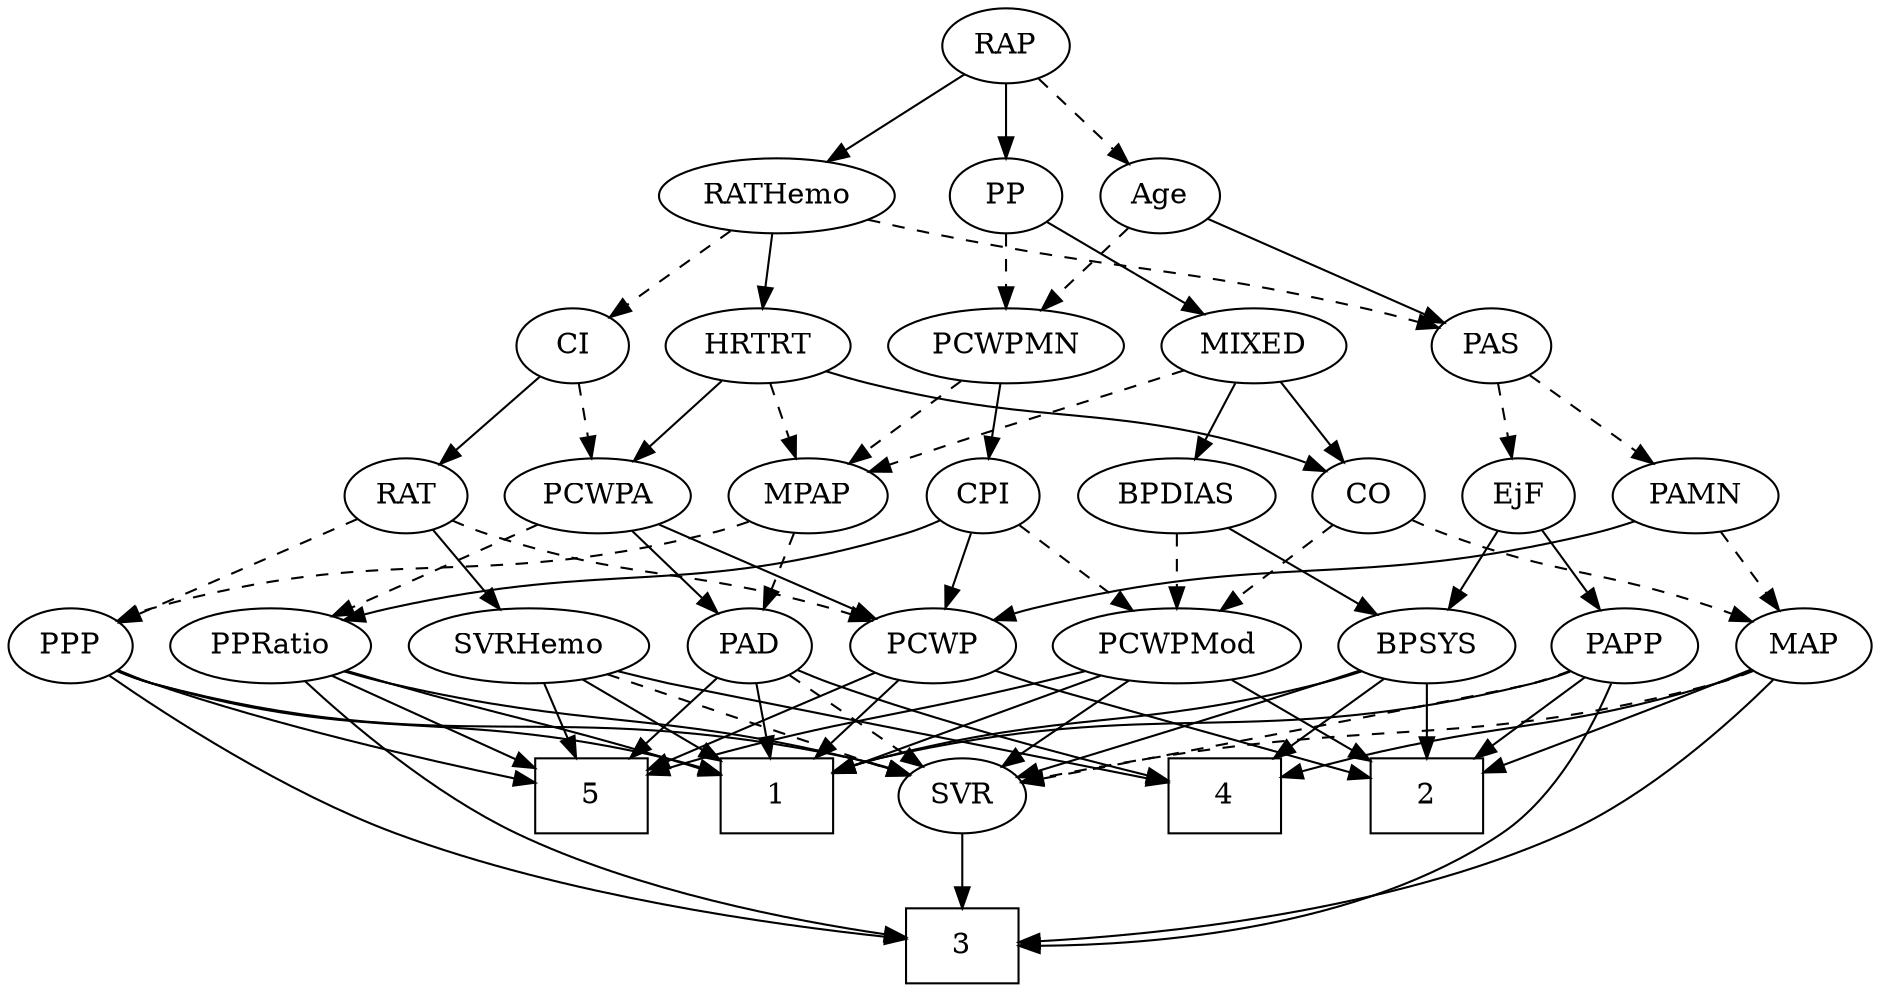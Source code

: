 strict digraph {
	graph [bb="0,0,810.55,468"];
	node [label="\N"];
	1	[height=0.5,
		pos="327,90",
		shape=box,
		width=0.75];
	2	[height=0.5,
		pos="612,90",
		shape=box,
		width=0.75];
	3	[height=0.5,
		pos="410,18",
		shape=box,
		width=0.75];
	4	[height=0.5,
		pos="521,90",
		shape=box,
		width=0.75];
	5	[height=0.5,
		pos="243,90",
		shape=box,
		width=0.75];
	Age	[height=0.5,
		pos="498,378",
		width=0.75];
	PAS	[height=0.5,
		pos="645,306",
		width=0.75];
	Age -> PAS	[pos="e,623.6,317.19 519.38,366.82 544.41,354.9 586.08,335.06 614.51,321.52",
		style=solid];
	PCWPMN	[height=0.5,
		pos="426,306",
		width=1.3902];
	Age -> PCWPMN	[pos="e,442.56,323.1 483.43,362.83 473.81,353.49 460.99,341.02 449.9,330.24",
		style=dashed];
	EjF	[height=0.5,
		pos="663,234",
		width=0.75];
	BPSYS	[height=0.5,
		pos="612,162",
		width=1.0471];
	EjF -> BPSYS	[pos="e,624,179.47 651.68,217.46 645.33,208.74 637.25,197.65 630.04,187.76",
		style=solid];
	PAPP	[height=0.5,
		pos="700,162",
		width=0.88464];
	EjF -> PAPP	[pos="e,691.21,179.63 671.58,216.76 676,208.4 681.49,198.02 686.47,188.61",
		style=solid];
	RAP	[height=0.5,
		pos="426,450",
		width=0.77632];
	RAP -> Age	[pos="e,483.1,393.49 440.92,434.5 450.96,424.73 464.38,411.69 475.68,400.7",
		style=dashed];
	RATHemo	[height=0.5,
		pos="325,378",
		width=1.3721];
	RAP -> RATHemo	[pos="e,346.92,394.19 407.48,436.16 392.93,426.08 372.36,411.83 355.41,400.08",
		style=solid];
	PP	[height=0.5,
		pos="426,378",
		width=0.75];
	RAP -> PP	[pos="e,426,396.1 426,431.7 426,423.98 426,414.71 426,406.11",
		style=solid];
	MIXED	[height=0.5,
		pos="534,306",
		width=1.1193];
	MPAP	[height=0.5,
		pos="337,234",
		width=0.97491];
	MIXED -> MPAP	[pos="e,363.94,245.58 503.16,294.3 497.14,292.21 490.87,290.03 485,288 438.78,271.98 426.93,268.82 381,252 378.49,251.08 375.91,250.12 \
373.31,249.14",
		style=dashed];
	CO	[height=0.5,
		pos="591,234",
		width=0.75];
	MIXED -> CO	[pos="e,578.63,250.19 547.22,288.76 554.62,279.68 563.97,268.19 572.13,258.18",
		style=solid];
	BPDIAS	[height=0.5,
		pos="504,234",
		width=1.1735];
	MIXED -> BPDIAS	[pos="e,511.2,251.79 526.74,288.05 523.27,279.97 519.05,270.12 515.19,261.11",
		style=solid];
	PAD	[height=0.5,
		pos="317,162",
		width=0.79437];
	MPAP -> PAD	[pos="e,321.8,179.79 332.16,216.05 329.9,208.14 327.15,198.54 324.63,189.69",
		style=dashed];
	PPP	[height=0.5,
		pos="27,162",
		width=0.75];
	MPAP -> PPP	[pos="e,47.536,173.93 310.78,221.82 305,219.65 298.85,217.57 293,216 193.06,189.2 161.9,210.4 63,180 61.068,179.41 59.107,178.73 57.149,\
177.99",
		style=dashed];
	BPSYS -> 1	[pos="e,354.48,102.01 583.4,149.82 577.38,147.71 571.03,145.64 565,144 481.24,121.16 456.68,131.13 373,108 370.06,107.19 367.04,106.27 \
364.02,105.29",
		style=solid];
	BPSYS -> 2	[pos="e,612,108.1 612,143.7 612,135.98 612,126.71 612,118.11",
		style=solid];
	BPSYS -> 4	[pos="e,543.15,108.04 592.7,146.15 580.69,136.92 564.98,124.83 551.33,114.33",
		style=solid];
	SVR	[height=0.5,
		pos="410,90",
		width=0.77632];
	BPSYS -> SVR	[pos="e,434.21,99.131 582.95,150.4 577.01,148.26 570.81,146.04 565,144 523.36,129.35 475.24,112.99 443.8,102.37",
		style=solid];
	PAD -> 1	[pos="e,324.53,108.28 319.42,144.05 320.52,136.35 321.85,127.03 323.09,118.36",
		style=solid];
	PAD -> 4	[pos="e,493.94,98.628 339.33,150.51 344.44,148.25 349.87,145.96 355,144 398.67,127.32 450.1,111.47 484.01,101.52",
		style=solid];
	PAD -> 5	[pos="e,261.19,108.2 301.67,146.5 292.1,137.45 279.56,125.59 268.53,115.15",
		style=solid];
	PAD -> SVR	[pos="e,392.44,104.22 334.93,147.5 348.92,136.98 368.53,122.22 384.2,110.42",
		style=dashed];
	PCWPMod	[height=0.5,
		pos="504,162",
		width=1.4443];
	CO -> PCWPMod	[pos="e,523.77,178.91 574.23,219.5 562.17,209.81 545.65,196.51 531.66,185.26",
		style=dashed];
	MAP	[height=0.5,
		pos="780,162",
		width=0.84854];
	CO -> MAP	[pos="e,756.65,173.65 612.11,222.45 616.95,220.19 622.11,217.92 627,216 676.47,196.61 691.24,198.64 741,180 743.08,179.22 745.21,178.39 \
747.35,177.53",
		style=dashed];
	PAS -> EjF	[pos="e,658.68,251.79 649.36,288.05 651.39,280.14 653.86,270.54 656.14,261.69",
		style=dashed];
	PAMN	[height=0.5,
		pos="744,234",
		width=1.011];
	PAS -> PAMN	[pos="e,723.91,249.2 663.16,292.16 677.8,281.81 698.65,267.06 715.51,255.14",
		style=dashed];
	PAMN -> MAP	[pos="e,771.53,179.47 752.53,216.41 756.84,208.04 762.15,197.71 766.95,188.37",
		style=dashed];
	PCWP	[height=0.5,
		pos="399,162",
		width=0.97491];
	PAMN -> PCWP	[pos="e,425.2,174.25 717.18,221.76 711.27,219.6 704.99,217.53 699,216 587.69,187.52 554.2,208.89 443,180 440.34,179.31 437.63,178.51 434.91,\
177.64",
		style=solid];
	RATHemo -> PAS	[pos="e,620.68,314.17 363.38,366.48 372.11,364.22 381.35,361.94 390,360 475.15,340.95 497.96,343.55 583,324 592.09,321.91 601.85,319.37 \
610.87,316.9",
		style=dashed];
	CI	[height=0.5,
		pos="233,306",
		width=0.75];
	RATHemo -> CI	[pos="e,250.27,320.14 304.58,361.46 290.95,351.09 272.93,337.38 258.38,326.31",
		style=dashed];
	HRTRT	[height=0.5,
		pos="318,306",
		width=1.1013];
	RATHemo -> HRTRT	[pos="e,319.71,324.1 323.27,359.7 322.5,351.98 321.57,342.71 320.71,334.11",
		style=solid];
	CPI	[height=0.5,
		pos="417,234",
		width=0.75];
	CPI -> PCWPMod	[pos="e,484.23,178.91 433.77,219.5 445.83,209.81 462.35,196.51 476.34,185.26",
		style=dashed];
	PPRatio	[height=0.5,
		pos="112,162",
		width=1.1013];
	CPI -> PPRatio	[pos="e,141.55,174.17 396.46,222.1 391.5,219.81 386.15,217.6 381,216 286.4,186.56 257.05,204.33 161,180 157.81,179.19 154.54,178.27 151.27,\
177.28",
		style=solid];
	CPI -> PCWP	[pos="e,403.44,180.28 412.64,216.05 410.64,208.26 408.21,198.82 405.96,190.08",
		style=solid];
	RAT	[height=0.5,
		pos="155,234",
		width=0.75827];
	SVRHemo	[height=0.5,
		pos="220,162",
		width=1.3902];
	RAT -> SVRHemo	[pos="e,204.87,179.29 168.78,218.15 177.22,209.07 188.2,197.24 197.84,186.87",
		style=solid];
	RAT -> PPP	[pos="e,47.187,174.04 134.72,221.91 113.56,210.34 80.188,192.09 56.195,178.97",
		style=dashed];
	RAT -> PCWP	[pos="e,372.23,174.09 175.99,222.12 180.84,219.88 186.03,217.7 191,216 261.63,191.92 283.54,201.51 355,180 357.56,179.23 360.18,178.38 \
362.81,177.48",
		style=dashed];
	SVR -> 3	[pos="e,410,36.104 410,71.697 410,63.983 410,54.712 410,46.112",
		style=solid];
	PCWPMod -> 1	[pos="e,354.19,101.75 471.12,148 440.59,135.92 395.2,117.97 363.55,105.45",
		style=solid];
	PCWPMod -> 2	[pos="e,585.58,108.13 527.43,145.81 541.88,136.45 560.68,124.26 576.88,113.76",
		style=solid];
	PCWPMod -> 5	[pos="e,270.25,101.22 465.01,149.89 457.71,147.88 450.13,145.84 443,144 375.77,126.68 357.6,127.62 291,108 287.4,106.94 283.67,105.76 \
279.95,104.53",
		style=solid];
	PCWPMod -> SVR	[pos="e,427.65,104.14 483.14,145.46 469.21,135.09 450.8,121.38 435.93,110.31",
		style=solid];
	PCWPA	[height=0.5,
		pos="242,234",
		width=1.1555];
	PCWPA -> PAD	[pos="e,301.68,177.3 258.64,217.46 269.09,207.71 282.71,195 294.16,184.32",
		style=solid];
	PCWPA -> PPRatio	[pos="e,136.55,176.22 216.93,219.5 196.57,208.54 167.67,192.98 145.36,180.96",
		style=dashed];
	PCWPA -> PCWP	[pos="e,373.26,174.48 270.07,220.49 296.38,208.76 335.79,191.18 364.11,178.56",
		style=solid];
	PCWPMN -> MPAP	[pos="e,355.3,249.39 405.8,289.12 393.23,279.23 376.93,266.4 363.35,255.72",
		style=dashed];
	PCWPMN -> CPI	[pos="e,419.2,252.1 423.78,287.7 422.78,279.98 421.59,270.71 420.49,262.11",
		style=solid];
	SVRHemo -> 1	[pos="e,300.69,108.21 242.95,145.98 257.25,136.63 275.93,124.41 292.05,113.87",
		style=solid];
	SVRHemo -> 4	[pos="e,493.96,97.313 257.35,149.82 264.51,147.79 271.97,145.76 279,144 353.07,125.42 372.45,124.55 447,108 459.04,105.33 472.17,102.34 \
483.98,99.617",
		style=solid];
	SVRHemo -> 5	[pos="e,237.32,108.28 225.57,144.05 228.16,136.18 231.3,126.62 234.2,117.79",
		style=solid];
	SVRHemo -> SVR	[pos="e,386.24,99.755 253.97,148.49 288.65,135.71 342.15,116 376.62,103.3",
		style=dashed];
	BPDIAS -> BPSYS	[pos="e,590.39,177.01 526.38,218.5 542.37,208.13 564.08,194.06 581.64,182.68",
		style=solid];
	BPDIAS -> PCWPMod	[pos="e,504,180.1 504,215.7 504,207.98 504,198.71 504,190.11",
		style=dashed];
	MAP -> 2	[pos="e,639.25,102 756.11,150.49 751.12,148.32 745.9,146.07 741,144 709.96,130.86 674.53,116.34 648.67,105.82",
		style=solid];
	MAP -> 3	[pos="e,437.21,19.855 766.75,145.36 748.65,125.07 714.16,90.148 677,72 600.96,34.866 500.67,23.75 447.25,20.422",
		style=solid];
	MAP -> 4	[pos="e,548,99.847 756.78,149.99 751.65,147.81 746.2,145.68 741,144 669.59,120.89 648.59,127.1 576,108 570.12,106.45 563.92,104.68 557.9,\
102.88",
		style=solid];
	MAP -> SVR	[pos="e,435.58,97.353 757.28,149.87 752.03,147.64 746.4,145.53 741,144 630.43,112.76 598.01,128.72 485,108 472.07,105.63 458,102.57 445.57,\
99.699",
		style=dashed];
	PP -> MIXED	[pos="e,512.06,321.22 444.81,364.81 460.99,354.32 484.62,339.01 503.49,326.77",
		style=solid];
	PP -> PCWPMN	[pos="e,426,324.1 426,359.7 426,351.98 426,342.71 426,334.11",
		style=dashed];
	PPP -> 1	[pos="e,299.84,101.55 47.548,150.11 52.503,147.82 57.855,145.61 63,144 155.89,114.94 184.77,132.34 279,108 282.64,107.06 286.39,105.96 \
290.12,104.79",
		style=solid];
	PPP -> 3	[pos="e,382.85,21.234 42.739,147.25 66.193,127.5 112.45,91.365 158,72 230.4,41.215 322.35,27.709 372.75,22.274",
		style=solid];
	PPP -> 5	[pos="e,215.73,97.622 48.084,150.38 52.924,148.13 58.091,145.87 63,144 111.42,125.57 169.15,109.58 205.94,100.12",
		style=solid];
	PPP -> SVR	[pos="e,386.89,100.54 47.496,149.94 52.453,147.65 57.819,145.49 63,144 192.05,106.85 232.35,139.04 363,108 367.71,106.88 372.6,105.44 \
377.37,103.87",
		style=solid];
	PPRatio -> 1	[pos="e,299.91,100.83 142.26,150.3 148.45,148.17 154.92,145.98 161,144 213.13,127.01 226.92,125.16 279,108 282.72,106.77 286.59,105.46 \
290.44,104.14",
		style=solid];
	PPRatio -> 3	[pos="e,382.8,21.782 124.98,144.61 141.78,124.5 172.96,90.776 207,72 260.22,42.644 330.3,29.04 372.66,23.125",
		style=solid];
	PPRatio -> 5	[pos="e,215.76,105.56 136.64,147.83 156.44,137.25 184.54,122.24 206.89,110.3",
		style=solid];
	PPRatio -> SVR	[pos="e,386.82,100.27 141.57,149.9 147.92,147.75 154.64,145.66 161,144 249.24,120.98 274.91,131.59 363,108 367.68,106.75 372.55,105.23 \
377.31,103.63",
		style=solid];
	PCWP -> 1	[pos="e,344.62,108.13 383.38,145.81 374.19,136.88 362.37,125.38 351.92,115.23",
		style=solid];
	PCWP -> 2	[pos="e,584.74,99.441 425.89,150.29 431.52,148.14 437.43,145.95 443,144 455.64,139.58 529.35,116.63 575.15,102.42",
		style=solid];
	PCWP -> 5	[pos="e,270.11,103.16 373.24,149.44 347.66,137.96 308.21,120.26 279.43,107.34",
		style=solid];
	CI -> RAT	[pos="e,170.65,249.04 217.59,291.17 206.34,281.07 190.89,267.21 178.16,255.79",
		style=solid];
	CI -> PCWPA	[pos="e,239.78,252.28 235.18,288.05 236.17,280.35 237.37,271.03 238.48,262.36",
		style=dashed];
	PAPP -> 1	[pos="e,354.41,102.29 676.09,149.83 670.57,147.61 664.66,145.5 659,144 535.16,111.17 497.45,138.4 373,108 370.04,107.28 367,106.42 363.97,\
105.49",
		style=solid];
	PAPP -> 2	[pos="e,633.51,108.11 682.19,146.83 670.55,137.57 655.05,125.25 641.58,114.53",
		style=solid];
	PAPP -> 3	[pos="e,437.09,18.297 694.78,144.05 687.61,123.69 672.72,90.043 648,72 587.67,27.96 497.44,19.451 447.19,18.415",
		style=solid];
	PAPP -> SVR	[pos="e,436.01,97.021 676,150.16 670.48,147.92 664.6,145.72 659,144 583.52,120.77 562.18,124.73 485,108 472.26,105.24 458.32,102.11 445.96,\
99.296",
		style=dashed];
	HRTRT -> MPAP	[pos="e,332.31,252.28 322.6,288.05 324.71,280.26 327.28,270.82 329.65,262.08",
		style=dashed];
	HRTRT -> CO	[pos="e,570.42,245.8 347.59,293.96 353.94,291.81 360.65,289.7 367,288 449.18,266 474.12,278.37 555,252 556.92,251.37 558.87,250.67 560.83,\
249.91",
		style=solid];
	HRTRT -> PCWPA	[pos="e,258.82,250.49 301.13,289.46 290.9,280.04 277.67,267.85 266.32,257.4",
		style=solid];
}
